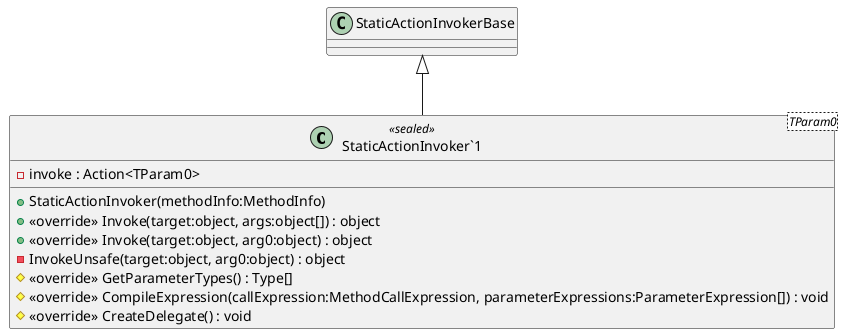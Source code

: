 @startuml
class "StaticActionInvoker`1"<TParam0> <<sealed>> {
    + StaticActionInvoker(methodInfo:MethodInfo)
    - invoke : Action<TParam0>
    + <<override>> Invoke(target:object, args:object[]) : object
    + <<override>> Invoke(target:object, arg0:object) : object
    - InvokeUnsafe(target:object, arg0:object) : object
    # <<override>> GetParameterTypes() : Type[]
    # <<override>> CompileExpression(callExpression:MethodCallExpression, parameterExpressions:ParameterExpression[]) : void
    # <<override>> CreateDelegate() : void
}
StaticActionInvokerBase <|-- "StaticActionInvoker`1"
@enduml
